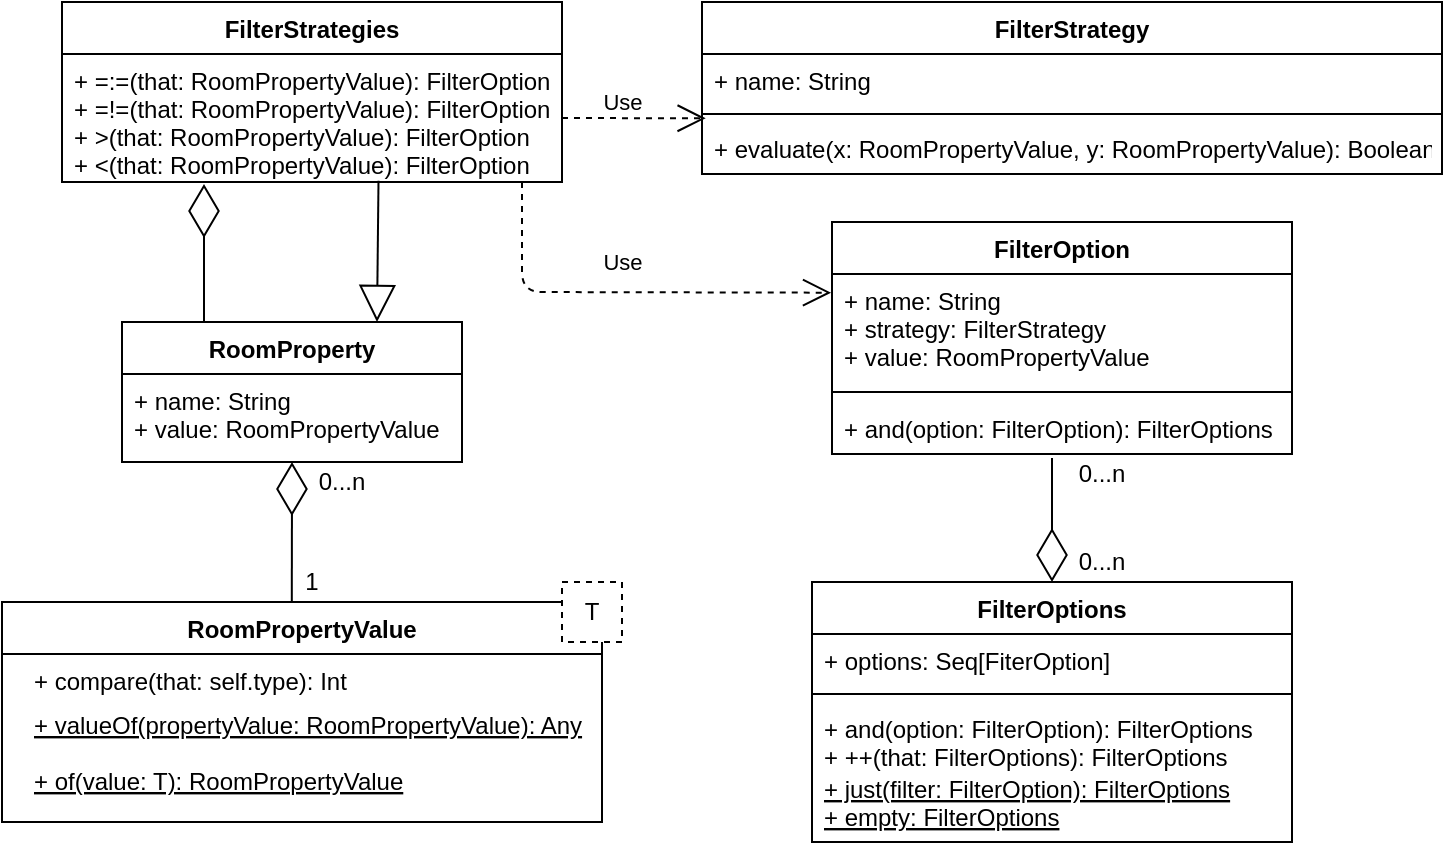 <mxfile version="13.0.1" type="device"><diagram id="yEDrDfF-u0A20CLVuWrY" name="Page-1"><mxGraphModel dx="852" dy="495" grid="1" gridSize="10" guides="1" tooltips="1" connect="1" arrows="1" fold="1" page="1" pageScale="1" pageWidth="827" pageHeight="1169" math="0" shadow="0"><root><mxCell id="0"/><mxCell id="1" parent="0"/><mxCell id="qPWiSDPQi6Yo6x6n_rrI-3" value="+ name: String&#10;+ value: RoomPropertyValue" style="text;strokeColor=none;fillColor=none;align=left;verticalAlign=top;spacingLeft=4;spacingRight=4;overflow=hidden;rotatable=0;points=[[0,0.5],[1,0.5]];portConstraint=eastwest;" parent="1" vertex="1"><mxGeometry x="90" y="266" width="170" height="44" as="geometry"/></mxCell><mxCell id="qPWiSDPQi6Yo6x6n_rrI-37" value="+ just(filter: FilterOption): FilterOptions&#10;+ empty: FilterOptions" style="text;strokeColor=none;fillColor=none;align=left;verticalAlign=top;spacingLeft=4;spacingRight=4;overflow=hidden;rotatable=0;points=[[0,0.5],[1,0.5]];portConstraint=eastwest;fontStyle=4;strokeWidth=1;" parent="1" vertex="1"><mxGeometry x="435" y="460" width="240" height="40" as="geometry"/></mxCell><mxCell id="qPWiSDPQi6Yo6x6n_rrI-39" value="+ compare(that: self.type): Int" style="text;strokeColor=none;fillColor=none;align=left;verticalAlign=top;spacingLeft=4;spacingRight=4;overflow=hidden;rotatable=0;points=[[0,0.5],[1,0.5]];portConstraint=eastwest;" parent="1" vertex="1"><mxGeometry x="40" y="406" width="180" height="22" as="geometry"/></mxCell><mxCell id="qPWiSDPQi6Yo6x6n_rrI-30" value="FilterStrategies" style="swimlane;fontStyle=1;align=center;verticalAlign=top;childLayout=stackLayout;horizontal=1;startSize=26;horizontalStack=0;resizeParent=1;resizeParentMax=0;resizeLast=0;collapsible=1;marginBottom=0;" parent="1" vertex="1"><mxGeometry x="60" y="80" width="250" height="90" as="geometry"/></mxCell><mxCell id="qPWiSDPQi6Yo6x6n_rrI-33" value="+ =:=(that: RoomPropertyValue): FilterOption&#10;+ =!=(that: RoomPropertyValue): FilterOption&#10;+ &gt;(that: RoomPropertyValue): FilterOption&#10;+ &lt;(that: RoomPropertyValue): FilterOption" style="text;strokeColor=none;fillColor=none;align=left;verticalAlign=top;spacingLeft=4;spacingRight=4;overflow=hidden;rotatable=0;points=[[0,0.5],[1,0.5]];portConstraint=eastwest;" parent="qPWiSDPQi6Yo6x6n_rrI-30" vertex="1"><mxGeometry y="26" width="250" height="64" as="geometry"/></mxCell><mxCell id="qPWiSDPQi6Yo6x6n_rrI-40" value="+ valueOf(propertyValue: RoomPropertyValue): Any&#10;&#10;+ of(value: T): RoomPropertyValue" style="text;strokeColor=none;fillColor=none;align=left;verticalAlign=top;spacingLeft=4;spacingRight=4;overflow=hidden;rotatable=0;points=[[0,0.5],[1,0.5]];portConstraint=eastwest;fontStyle=4" parent="1" vertex="1"><mxGeometry x="40" y="428" width="290" height="48" as="geometry"/></mxCell><mxCell id="qPWiSDPQi6Yo6x6n_rrI-2" value="RoomProperty" style="swimlane;fontStyle=1;align=center;verticalAlign=top;childLayout=stackLayout;horizontal=1;startSize=26;horizontalStack=0;resizeParent=1;resizeParentMax=0;resizeLast=0;collapsible=1;marginBottom=0;" parent="1" vertex="1"><mxGeometry x="90" y="240" width="170" height="70" as="geometry"/></mxCell><mxCell id="qPWiSDPQi6Yo6x6n_rrI-41" value="" style="endArrow=block;endSize=16;endFill=0;html=1;exitX=0.633;exitY=0.99;exitDx=0;exitDy=0;exitPerimeter=0;entryX=0.75;entryY=0;entryDx=0;entryDy=0;" parent="1" source="qPWiSDPQi6Yo6x6n_rrI-33" target="qPWiSDPQi6Yo6x6n_rrI-2" edge="1"><mxGeometry x="0.455" y="53" width="160" relative="1" as="geometry"><mxPoint x="260" y="220" as="sourcePoint"/><mxPoint x="420" y="220" as="targetPoint"/><mxPoint as="offset"/></mxGeometry></mxCell><mxCell id="qPWiSDPQi6Yo6x6n_rrI-42" value="" style="endArrow=diamondThin;endFill=0;endSize=24;html=1;" parent="1" edge="1"><mxGeometry width="160" relative="1" as="geometry"><mxPoint x="131" y="240" as="sourcePoint"/><mxPoint x="131" y="171" as="targetPoint"/></mxGeometry></mxCell><mxCell id="qPWiSDPQi6Yo6x6n_rrI-6" value="RoomPropertyValue" style="swimlane;fontStyle=1;align=center;verticalAlign=top;childLayout=stackLayout;horizontal=1;startSize=26;horizontalStack=0;resizeParent=1;resizeParentMax=0;resizeLast=0;collapsible=1;marginBottom=0;" parent="1" vertex="1"><mxGeometry x="30" y="380" width="300" height="110" as="geometry"/></mxCell><mxCell id="qPWiSDPQi6Yo6x6n_rrI-16" value="FilterStrategy" style="swimlane;fontStyle=1;align=center;verticalAlign=top;childLayout=stackLayout;horizontal=1;startSize=26;horizontalStack=0;resizeParent=1;resizeParentMax=0;resizeLast=0;collapsible=1;marginBottom=0;" parent="1" vertex="1"><mxGeometry x="380" y="80" width="370" height="86" as="geometry"/></mxCell><mxCell id="qPWiSDPQi6Yo6x6n_rrI-17" value="+ name: String" style="text;strokeColor=none;fillColor=none;align=left;verticalAlign=top;spacingLeft=4;spacingRight=4;overflow=hidden;rotatable=0;points=[[0,0.5],[1,0.5]];portConstraint=eastwest;" parent="qPWiSDPQi6Yo6x6n_rrI-16" vertex="1"><mxGeometry y="26" width="370" height="26" as="geometry"/></mxCell><mxCell id="qPWiSDPQi6Yo6x6n_rrI-18" value="" style="line;strokeWidth=1;fillColor=none;align=left;verticalAlign=middle;spacingTop=-1;spacingLeft=3;spacingRight=3;rotatable=0;labelPosition=right;points=[];portConstraint=eastwest;" parent="qPWiSDPQi6Yo6x6n_rrI-16" vertex="1"><mxGeometry y="52" width="370" height="8" as="geometry"/></mxCell><mxCell id="qPWiSDPQi6Yo6x6n_rrI-19" value="+ evaluate(x: RoomPropertyValue, y: RoomPropertyValue): Boolean" style="text;strokeColor=none;fillColor=none;align=left;verticalAlign=top;spacingLeft=4;spacingRight=4;overflow=hidden;rotatable=0;points=[[0,0.5],[1,0.5]];portConstraint=eastwest;" parent="qPWiSDPQi6Yo6x6n_rrI-16" vertex="1"><mxGeometry y="60" width="370" height="26" as="geometry"/></mxCell><mxCell id="qPWiSDPQi6Yo6x6n_rrI-44" value="Use" style="endArrow=open;endSize=12;dashed=1;html=1;entryX=0.005;entryY=-0.071;entryDx=0;entryDy=0;entryPerimeter=0;" parent="1" target="qPWiSDPQi6Yo6x6n_rrI-19" edge="1"><mxGeometry x="-0.165" y="8" width="160" relative="1" as="geometry"><mxPoint x="310" y="138" as="sourcePoint"/><mxPoint x="420" y="210" as="targetPoint"/><mxPoint as="offset"/></mxGeometry></mxCell><mxCell id="qPWiSDPQi6Yo6x6n_rrI-45" value="Use" style="endArrow=open;endSize=12;dashed=1;html=1;entryX=-0.002;entryY=0.173;entryDx=0;entryDy=0;entryPerimeter=0;" parent="1" target="qPWiSDPQi6Yo6x6n_rrI-21" edge="1"><mxGeometry x="0.002" y="15" width="160" relative="1" as="geometry"><mxPoint x="290" y="170" as="sourcePoint"/><mxPoint x="420" y="253" as="targetPoint"/><Array as="points"><mxPoint x="290" y="225"/></Array><mxPoint as="offset"/></mxGeometry></mxCell><mxCell id="qPWiSDPQi6Yo6x6n_rrI-20" value="FilterOption" style="swimlane;fontStyle=1;align=center;verticalAlign=top;childLayout=stackLayout;horizontal=1;startSize=26;horizontalStack=0;resizeParent=1;resizeParentMax=0;resizeLast=0;collapsible=1;marginBottom=0;" parent="1" vertex="1"><mxGeometry x="445" y="190" width="230" height="116" as="geometry"/></mxCell><mxCell id="qPWiSDPQi6Yo6x6n_rrI-21" value="+ name: String&#10;+ strategy: FilterStrategy&#10;+ value: RoomPropertyValue" style="text;strokeColor=none;fillColor=none;align=left;verticalAlign=top;spacingLeft=4;spacingRight=4;overflow=hidden;rotatable=0;points=[[0,0.5],[1,0.5]];portConstraint=eastwest;" parent="qPWiSDPQi6Yo6x6n_rrI-20" vertex="1"><mxGeometry y="26" width="230" height="54" as="geometry"/></mxCell><mxCell id="qPWiSDPQi6Yo6x6n_rrI-22" value="" style="line;strokeWidth=1;fillColor=none;align=left;verticalAlign=middle;spacingTop=-1;spacingLeft=3;spacingRight=3;rotatable=0;labelPosition=right;points=[];portConstraint=eastwest;" parent="qPWiSDPQi6Yo6x6n_rrI-20" vertex="1"><mxGeometry y="80" width="230" height="10" as="geometry"/></mxCell><mxCell id="qPWiSDPQi6Yo6x6n_rrI-23" value="+ and(option: FilterOption): FilterOptions" style="text;strokeColor=none;fillColor=none;align=left;verticalAlign=top;spacingLeft=4;spacingRight=4;overflow=hidden;rotatable=0;points=[[0,0.5],[1,0.5]];portConstraint=eastwest;" parent="qPWiSDPQi6Yo6x6n_rrI-20" vertex="1"><mxGeometry y="90" width="230" height="26" as="geometry"/></mxCell><mxCell id="qPWiSDPQi6Yo6x6n_rrI-24" value="FilterOptions" style="swimlane;fontStyle=1;align=center;verticalAlign=top;childLayout=stackLayout;horizontal=1;startSize=26;horizontalStack=0;resizeParent=1;resizeParentMax=0;resizeLast=0;collapsible=1;marginBottom=0;" parent="1" vertex="1"><mxGeometry x="435" y="370" width="240" height="130" as="geometry"/></mxCell><mxCell id="qPWiSDPQi6Yo6x6n_rrI-25" value="+ options: Seq[FiterOption]" style="text;strokeColor=none;fillColor=none;align=left;verticalAlign=top;spacingLeft=4;spacingRight=4;overflow=hidden;rotatable=0;points=[[0,0.5],[1,0.5]];portConstraint=eastwest;" parent="qPWiSDPQi6Yo6x6n_rrI-24" vertex="1"><mxGeometry y="26" width="240" height="26" as="geometry"/></mxCell><mxCell id="qPWiSDPQi6Yo6x6n_rrI-26" value="" style="line;strokeWidth=1;fillColor=none;align=left;verticalAlign=middle;spacingTop=-1;spacingLeft=3;spacingRight=3;rotatable=0;labelPosition=right;points=[];portConstraint=eastwest;" parent="qPWiSDPQi6Yo6x6n_rrI-24" vertex="1"><mxGeometry y="52" width="240" height="8" as="geometry"/></mxCell><mxCell id="qPWiSDPQi6Yo6x6n_rrI-27" value="+ and(option: FilterOption): FilterOptions&#10;+ ++(that: FilterOptions): FilterOptions" style="text;strokeColor=none;fillColor=none;align=left;verticalAlign=top;spacingLeft=4;spacingRight=4;overflow=hidden;rotatable=0;points=[[0,0.5],[1,0.5]];portConstraint=eastwest;fontStyle=0;strokeWidth=1;" parent="qPWiSDPQi6Yo6x6n_rrI-24" vertex="1"><mxGeometry y="60" width="240" height="70" as="geometry"/></mxCell><mxCell id="qPWiSDPQi6Yo6x6n_rrI-47" value="" style="endArrow=diamondThin;endFill=0;endSize=24;html=1;entryX=0.5;entryY=0;entryDx=0;entryDy=0;" parent="1" target="qPWiSDPQi6Yo6x6n_rrI-24" edge="1"><mxGeometry width="160" relative="1" as="geometry"><mxPoint x="555" y="308" as="sourcePoint"/><mxPoint x="470" y="340" as="targetPoint"/></mxGeometry></mxCell><mxCell id="qPWiSDPQi6Yo6x6n_rrI-50" value="1" style="text;html=1;strokeColor=none;fillColor=none;align=center;verticalAlign=middle;whiteSpace=wrap;rounded=0;" parent="1" vertex="1"><mxGeometry x="165" y="360" width="40" height="20" as="geometry"/></mxCell><mxCell id="qPWiSDPQi6Yo6x6n_rrI-51" value="0...n" style="text;html=1;strokeColor=none;fillColor=none;align=center;verticalAlign=middle;whiteSpace=wrap;rounded=0;" parent="1" vertex="1"><mxGeometry x="180" y="310" width="40" height="20" as="geometry"/></mxCell><mxCell id="qPWiSDPQi6Yo6x6n_rrI-53" value="" style="endArrow=diamondThin;endFill=0;endSize=24;html=1;entryX=0.5;entryY=1;entryDx=0;entryDy=0;exitX=0.483;exitY=0;exitDx=0;exitDy=0;exitPerimeter=0;" parent="1" source="qPWiSDPQi6Yo6x6n_rrI-6" target="qPWiSDPQi6Yo6x6n_rrI-2" edge="1"><mxGeometry width="160" relative="1" as="geometry"><mxPoint x="175" y="378" as="sourcePoint"/><mxPoint x="160" y="311" as="targetPoint"/></mxGeometry></mxCell><mxCell id="qPWiSDPQi6Yo6x6n_rrI-54" value="0...n" style="text;html=1;strokeColor=none;fillColor=none;align=center;verticalAlign=middle;whiteSpace=wrap;rounded=0;" parent="1" vertex="1"><mxGeometry x="560" y="350" width="40" height="20" as="geometry"/></mxCell><mxCell id="qPWiSDPQi6Yo6x6n_rrI-55" value="0...n" style="text;html=1;strokeColor=none;fillColor=none;align=center;verticalAlign=middle;whiteSpace=wrap;rounded=0;" parent="1" vertex="1"><mxGeometry x="560" y="306" width="40" height="20" as="geometry"/></mxCell><mxCell id="7Es4Q0KG-J3Gh5UhV1wp-1" value="T" style="rounded=0;whiteSpace=wrap;html=1;dashed=1;" parent="1" vertex="1"><mxGeometry x="310" y="370" width="30" height="30" as="geometry"/></mxCell></root></mxGraphModel></diagram></mxfile>